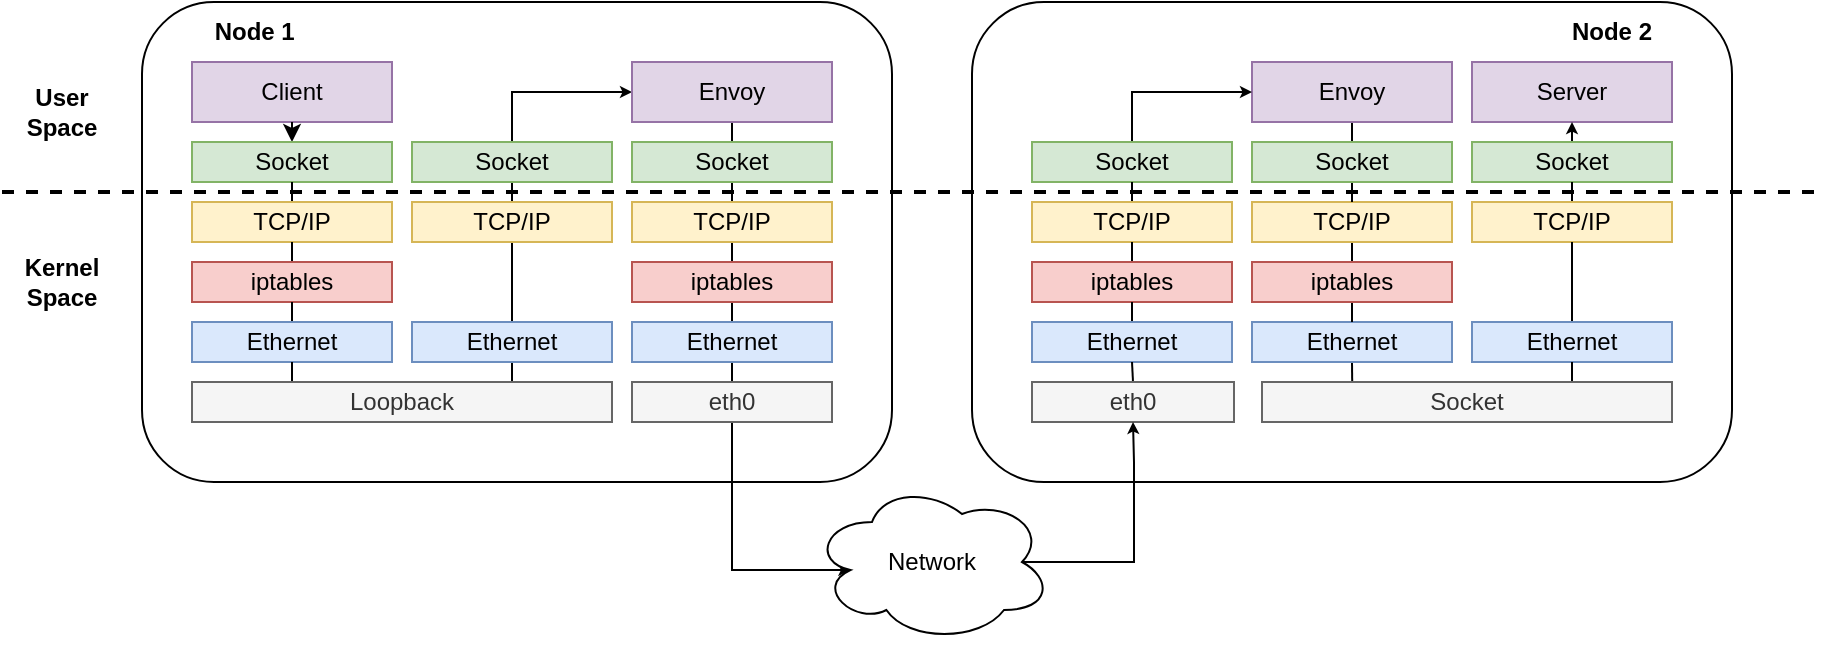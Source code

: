<mxfile version="15.4.0" type="device"><diagram id="CJXmHuRXG4CrTkOl6GiG" name="Page-1"><mxGraphModel dx="1462" dy="1023" grid="1" gridSize="14" guides="1" tooltips="1" connect="1" arrows="1" fold="1" page="1" pageScale="1" pageWidth="1400" pageHeight="850" math="0" shadow="0"><root><mxCell id="0"/><mxCell id="1" parent="0"/><mxCell id="7b0l5NwqQoX72aOx2GZJ-1" value="" style="rounded=1;whiteSpace=wrap;html=1;" vertex="1" parent="1"><mxGeometry x="182" y="196" width="375" height="240" as="geometry"/></mxCell><mxCell id="7b0l5NwqQoX72aOx2GZJ-2" value="Client" style="rounded=0;whiteSpace=wrap;html=1;fillColor=#e1d5e7;strokeColor=#9673a6;" vertex="1" parent="1"><mxGeometry x="207" y="226" width="100" height="30" as="geometry"/></mxCell><mxCell id="7b0l5NwqQoX72aOx2GZJ-46" style="edgeStyle=orthogonalEdgeStyle;rounded=0;orthogonalLoop=1;jettySize=auto;html=1;exitX=0.5;exitY=0;exitDx=0;exitDy=0;entryX=0.5;entryY=1;entryDx=0;entryDy=0;endArrow=none;endFill=0;startArrow=classic;startFill=1;endSize=3;" edge="1" parent="1" source="7b0l5NwqQoX72aOx2GZJ-3" target="7b0l5NwqQoX72aOx2GZJ-2"><mxGeometry relative="1" as="geometry"/></mxCell><mxCell id="7b0l5NwqQoX72aOx2GZJ-3" value="Socket" style="rounded=0;whiteSpace=wrap;html=1;fillColor=#d5e8d4;strokeColor=#82b366;" vertex="1" parent="1"><mxGeometry x="207" y="266" width="100" height="20" as="geometry"/></mxCell><mxCell id="7b0l5NwqQoX72aOx2GZJ-48" style="edgeStyle=orthogonalEdgeStyle;rounded=0;orthogonalLoop=1;jettySize=auto;html=1;exitX=0.5;exitY=0;exitDx=0;exitDy=0;entryX=0.5;entryY=1;entryDx=0;entryDy=0;startArrow=none;startFill=0;endArrow=none;endFill=0;" edge="1" parent="1" source="7b0l5NwqQoX72aOx2GZJ-6" target="7b0l5NwqQoX72aOx2GZJ-3"><mxGeometry relative="1" as="geometry"/></mxCell><mxCell id="7b0l5NwqQoX72aOx2GZJ-6" value="TCP/IP" style="rounded=0;whiteSpace=wrap;html=1;fillColor=#fff2cc;strokeColor=#d6b656;" vertex="1" parent="1"><mxGeometry x="207" y="296" width="100" height="20" as="geometry"/></mxCell><mxCell id="7b0l5NwqQoX72aOx2GZJ-49" style="edgeStyle=orthogonalEdgeStyle;rounded=0;orthogonalLoop=1;jettySize=auto;html=1;exitX=0.5;exitY=0;exitDx=0;exitDy=0;entryX=0.5;entryY=1;entryDx=0;entryDy=0;startArrow=none;startFill=0;endArrow=none;endFill=0;" edge="1" parent="1" source="7b0l5NwqQoX72aOx2GZJ-7" target="7b0l5NwqQoX72aOx2GZJ-6"><mxGeometry relative="1" as="geometry"/></mxCell><mxCell id="7b0l5NwqQoX72aOx2GZJ-7" value="iptables" style="rounded=0;whiteSpace=wrap;html=1;fillColor=#f8cecc;strokeColor=#b85450;" vertex="1" parent="1"><mxGeometry x="207" y="326" width="100" height="20" as="geometry"/></mxCell><mxCell id="7b0l5NwqQoX72aOx2GZJ-50" style="edgeStyle=orthogonalEdgeStyle;rounded=0;orthogonalLoop=1;jettySize=auto;html=1;exitX=0.5;exitY=0;exitDx=0;exitDy=0;entryX=0.5;entryY=1;entryDx=0;entryDy=0;startArrow=none;startFill=0;endArrow=none;endFill=0;" edge="1" parent="1" source="7b0l5NwqQoX72aOx2GZJ-8" target="7b0l5NwqQoX72aOx2GZJ-7"><mxGeometry relative="1" as="geometry"/></mxCell><mxCell id="7b0l5NwqQoX72aOx2GZJ-8" value="Ethernet" style="rounded=0;whiteSpace=wrap;html=1;fillColor=#dae8fc;strokeColor=#6c8ebf;" vertex="1" parent="1"><mxGeometry x="207" y="356" width="100" height="20" as="geometry"/></mxCell><mxCell id="7b0l5NwqQoX72aOx2GZJ-51" style="edgeStyle=orthogonalEdgeStyle;rounded=0;orthogonalLoop=1;jettySize=auto;html=1;exitX=0.25;exitY=0;exitDx=0;exitDy=0;entryX=0.5;entryY=1;entryDx=0;entryDy=0;startArrow=none;startFill=0;endArrow=none;endFill=0;" edge="1" parent="1" source="7b0l5NwqQoX72aOx2GZJ-9" target="7b0l5NwqQoX72aOx2GZJ-8"><mxGeometry relative="1" as="geometry"/></mxCell><mxCell id="7b0l5NwqQoX72aOx2GZJ-52" style="edgeStyle=orthogonalEdgeStyle;rounded=0;orthogonalLoop=1;jettySize=auto;html=1;exitX=0.75;exitY=0;exitDx=0;exitDy=0;entryX=0.5;entryY=1;entryDx=0;entryDy=0;startArrow=none;startFill=0;endArrow=none;endFill=0;" edge="1" parent="1" source="7b0l5NwqQoX72aOx2GZJ-9" target="7b0l5NwqQoX72aOx2GZJ-10"><mxGeometry relative="1" as="geometry"/></mxCell><mxCell id="7b0l5NwqQoX72aOx2GZJ-9" value="Loopback" style="rounded=0;whiteSpace=wrap;html=1;fillColor=#f5f5f5;strokeColor=#666666;fontColor=#333333;" vertex="1" parent="1"><mxGeometry x="207" y="386" width="210" height="20" as="geometry"/></mxCell><mxCell id="7b0l5NwqQoX72aOx2GZJ-53" style="edgeStyle=orthogonalEdgeStyle;rounded=0;orthogonalLoop=1;jettySize=auto;html=1;exitX=0.5;exitY=0;exitDx=0;exitDy=0;entryX=0.5;entryY=1;entryDx=0;entryDy=0;startArrow=none;startFill=0;endArrow=none;endFill=0;" edge="1" parent="1" source="7b0l5NwqQoX72aOx2GZJ-10" target="7b0l5NwqQoX72aOx2GZJ-11"><mxGeometry relative="1" as="geometry"/></mxCell><mxCell id="7b0l5NwqQoX72aOx2GZJ-10" value="Ethernet" style="rounded=0;whiteSpace=wrap;html=1;fillColor=#dae8fc;strokeColor=#6c8ebf;" vertex="1" parent="1"><mxGeometry x="317" y="356" width="100" height="20" as="geometry"/></mxCell><mxCell id="7b0l5NwqQoX72aOx2GZJ-54" style="edgeStyle=orthogonalEdgeStyle;rounded=0;orthogonalLoop=1;jettySize=auto;html=1;exitX=0.5;exitY=0;exitDx=0;exitDy=0;entryX=0.5;entryY=1;entryDx=0;entryDy=0;startArrow=none;startFill=0;endArrow=none;endFill=0;" edge="1" parent="1" source="7b0l5NwqQoX72aOx2GZJ-11" target="7b0l5NwqQoX72aOx2GZJ-12"><mxGeometry relative="1" as="geometry"/></mxCell><mxCell id="7b0l5NwqQoX72aOx2GZJ-11" value="TCP/IP" style="rounded=0;whiteSpace=wrap;html=1;fillColor=#fff2cc;strokeColor=#d6b656;" vertex="1" parent="1"><mxGeometry x="317" y="296" width="100" height="20" as="geometry"/></mxCell><mxCell id="7b0l5NwqQoX72aOx2GZJ-55" style="edgeStyle=orthogonalEdgeStyle;rounded=0;orthogonalLoop=1;jettySize=auto;html=1;exitX=0.5;exitY=0;exitDx=0;exitDy=0;entryX=0;entryY=0.5;entryDx=0;entryDy=0;startArrow=none;startFill=0;endArrow=classic;endFill=1;endSize=3;" edge="1" parent="1" source="7b0l5NwqQoX72aOx2GZJ-12" target="7b0l5NwqQoX72aOx2GZJ-14"><mxGeometry relative="1" as="geometry"/></mxCell><mxCell id="7b0l5NwqQoX72aOx2GZJ-12" value="Socket" style="rounded=0;whiteSpace=wrap;html=1;fillColor=#d5e8d4;strokeColor=#82b366;" vertex="1" parent="1"><mxGeometry x="317" y="266" width="100" height="20" as="geometry"/></mxCell><mxCell id="7b0l5NwqQoX72aOx2GZJ-56" style="edgeStyle=orthogonalEdgeStyle;rounded=0;orthogonalLoop=1;jettySize=auto;html=1;exitX=0.5;exitY=1;exitDx=0;exitDy=0;entryX=0.5;entryY=0;entryDx=0;entryDy=0;startArrow=none;startFill=0;endArrow=none;endFill=0;" edge="1" parent="1" source="7b0l5NwqQoX72aOx2GZJ-14" target="7b0l5NwqQoX72aOx2GZJ-15"><mxGeometry relative="1" as="geometry"/></mxCell><mxCell id="7b0l5NwqQoX72aOx2GZJ-14" value="Envoy" style="rounded=0;whiteSpace=wrap;html=1;fillColor=#e1d5e7;strokeColor=#9673a6;" vertex="1" parent="1"><mxGeometry x="427" y="226" width="100" height="30" as="geometry"/></mxCell><mxCell id="7b0l5NwqQoX72aOx2GZJ-57" style="edgeStyle=orthogonalEdgeStyle;rounded=0;orthogonalLoop=1;jettySize=auto;html=1;exitX=0.5;exitY=1;exitDx=0;exitDy=0;entryX=0.5;entryY=0;entryDx=0;entryDy=0;startArrow=none;startFill=0;endArrow=none;endFill=0;" edge="1" parent="1" source="7b0l5NwqQoX72aOx2GZJ-15" target="7b0l5NwqQoX72aOx2GZJ-16"><mxGeometry relative="1" as="geometry"/></mxCell><mxCell id="7b0l5NwqQoX72aOx2GZJ-15" value="Socket" style="rounded=0;whiteSpace=wrap;html=1;fillColor=#d5e8d4;strokeColor=#82b366;" vertex="1" parent="1"><mxGeometry x="427" y="266" width="100" height="20" as="geometry"/></mxCell><mxCell id="7b0l5NwqQoX72aOx2GZJ-58" style="edgeStyle=orthogonalEdgeStyle;rounded=0;orthogonalLoop=1;jettySize=auto;html=1;exitX=0.5;exitY=1;exitDx=0;exitDy=0;entryX=0.5;entryY=0;entryDx=0;entryDy=0;startArrow=none;startFill=0;endArrow=none;endFill=0;" edge="1" parent="1" source="7b0l5NwqQoX72aOx2GZJ-16" target="7b0l5NwqQoX72aOx2GZJ-17"><mxGeometry relative="1" as="geometry"/></mxCell><mxCell id="7b0l5NwqQoX72aOx2GZJ-16" value="TCP/IP" style="rounded=0;whiteSpace=wrap;html=1;fillColor=#fff2cc;strokeColor=#d6b656;" vertex="1" parent="1"><mxGeometry x="427" y="296" width="100" height="20" as="geometry"/></mxCell><mxCell id="7b0l5NwqQoX72aOx2GZJ-59" style="edgeStyle=orthogonalEdgeStyle;rounded=0;orthogonalLoop=1;jettySize=auto;html=1;exitX=0.5;exitY=1;exitDx=0;exitDy=0;entryX=0.5;entryY=0;entryDx=0;entryDy=0;startArrow=none;startFill=0;endArrow=none;endFill=0;" edge="1" parent="1" source="7b0l5NwqQoX72aOx2GZJ-17" target="7b0l5NwqQoX72aOx2GZJ-18"><mxGeometry relative="1" as="geometry"/></mxCell><mxCell id="7b0l5NwqQoX72aOx2GZJ-17" value="iptables" style="rounded=0;whiteSpace=wrap;html=1;fillColor=#f8cecc;strokeColor=#b85450;" vertex="1" parent="1"><mxGeometry x="427" y="326" width="100" height="20" as="geometry"/></mxCell><mxCell id="7b0l5NwqQoX72aOx2GZJ-60" style="edgeStyle=orthogonalEdgeStyle;rounded=0;orthogonalLoop=1;jettySize=auto;html=1;exitX=0.5;exitY=1;exitDx=0;exitDy=0;entryX=0.5;entryY=0;entryDx=0;entryDy=0;startArrow=none;startFill=0;endArrow=none;endFill=0;" edge="1" parent="1" source="7b0l5NwqQoX72aOx2GZJ-18" target="7b0l5NwqQoX72aOx2GZJ-19"><mxGeometry relative="1" as="geometry"/></mxCell><mxCell id="7b0l5NwqQoX72aOx2GZJ-18" value="Ethernet" style="rounded=0;whiteSpace=wrap;html=1;fillColor=#dae8fc;strokeColor=#6c8ebf;" vertex="1" parent="1"><mxGeometry x="427" y="356" width="100" height="20" as="geometry"/></mxCell><mxCell id="7b0l5NwqQoX72aOx2GZJ-61" style="edgeStyle=orthogonalEdgeStyle;rounded=0;orthogonalLoop=1;jettySize=auto;html=1;exitX=0.5;exitY=1;exitDx=0;exitDy=0;entryX=0.16;entryY=0.55;entryDx=0;entryDy=0;entryPerimeter=0;startArrow=none;startFill=0;endArrow=classic;endFill=1;endSize=3;" edge="1" parent="1" source="7b0l5NwqQoX72aOx2GZJ-19" target="7b0l5NwqQoX72aOx2GZJ-38"><mxGeometry relative="1" as="geometry"><Array as="points"><mxPoint x="477" y="480"/></Array></mxGeometry></mxCell><mxCell id="7b0l5NwqQoX72aOx2GZJ-19" value="eth0" style="rounded=0;whiteSpace=wrap;html=1;fillColor=#f5f5f5;strokeColor=#666666;fontColor=#333333;" vertex="1" parent="1"><mxGeometry x="427" y="386" width="100" height="20" as="geometry"/></mxCell><mxCell id="7b0l5NwqQoX72aOx2GZJ-22" value="" style="rounded=1;whiteSpace=wrap;html=1;" vertex="1" parent="1"><mxGeometry x="597" y="196" width="380" height="240" as="geometry"/></mxCell><mxCell id="7b0l5NwqQoX72aOx2GZJ-68" style="edgeStyle=orthogonalEdgeStyle;rounded=0;orthogonalLoop=1;jettySize=auto;html=1;exitX=0.5;exitY=1;exitDx=0;exitDy=0;entryX=0.5;entryY=0;entryDx=0;entryDy=0;startArrow=none;startFill=0;endArrow=none;endFill=0;" edge="1" parent="1" source="7b0l5NwqQoX72aOx2GZJ-23" target="7b0l5NwqQoX72aOx2GZJ-31"><mxGeometry relative="1" as="geometry"/></mxCell><mxCell id="7b0l5NwqQoX72aOx2GZJ-23" value="Envoy" style="rounded=0;whiteSpace=wrap;html=1;fillColor=#e1d5e7;strokeColor=#9673a6;" vertex="1" parent="1"><mxGeometry x="737" y="226" width="100" height="30" as="geometry"/></mxCell><mxCell id="7b0l5NwqQoX72aOx2GZJ-67" style="edgeStyle=orthogonalEdgeStyle;rounded=0;orthogonalLoop=1;jettySize=auto;html=1;exitX=0.5;exitY=0;exitDx=0;exitDy=0;entryX=0;entryY=0.5;entryDx=0;entryDy=0;startArrow=none;startFill=0;endArrow=classic;endFill=1;endSize=3;" edge="1" parent="1" source="7b0l5NwqQoX72aOx2GZJ-24" target="7b0l5NwqQoX72aOx2GZJ-23"><mxGeometry relative="1" as="geometry"/></mxCell><mxCell id="7b0l5NwqQoX72aOx2GZJ-24" value="Socket" style="rounded=0;whiteSpace=wrap;html=1;fillColor=#d5e8d4;strokeColor=#82b366;" vertex="1" parent="1"><mxGeometry x="627" y="266" width="100" height="20" as="geometry"/></mxCell><mxCell id="7b0l5NwqQoX72aOx2GZJ-66" style="edgeStyle=orthogonalEdgeStyle;rounded=0;orthogonalLoop=1;jettySize=auto;html=1;exitX=0.5;exitY=0;exitDx=0;exitDy=0;entryX=0.5;entryY=1;entryDx=0;entryDy=0;startArrow=none;startFill=0;endArrow=none;endFill=0;" edge="1" parent="1" source="7b0l5NwqQoX72aOx2GZJ-25" target="7b0l5NwqQoX72aOx2GZJ-24"><mxGeometry relative="1" as="geometry"/></mxCell><mxCell id="7b0l5NwqQoX72aOx2GZJ-25" value="TCP/IP" style="rounded=0;whiteSpace=wrap;html=1;fillColor=#fff2cc;strokeColor=#d6b656;" vertex="1" parent="1"><mxGeometry x="627" y="296" width="100" height="20" as="geometry"/></mxCell><mxCell id="7b0l5NwqQoX72aOx2GZJ-65" style="edgeStyle=orthogonalEdgeStyle;rounded=0;orthogonalLoop=1;jettySize=auto;html=1;exitX=0.5;exitY=0;exitDx=0;exitDy=0;entryX=0.5;entryY=1;entryDx=0;entryDy=0;startArrow=none;startFill=0;endArrow=none;endFill=0;" edge="1" parent="1" source="7b0l5NwqQoX72aOx2GZJ-26" target="7b0l5NwqQoX72aOx2GZJ-25"><mxGeometry relative="1" as="geometry"/></mxCell><mxCell id="7b0l5NwqQoX72aOx2GZJ-26" value="iptables" style="rounded=0;whiteSpace=wrap;html=1;fillColor=#f8cecc;strokeColor=#b85450;" vertex="1" parent="1"><mxGeometry x="627" y="326" width="100" height="20" as="geometry"/></mxCell><mxCell id="7b0l5NwqQoX72aOx2GZJ-64" style="edgeStyle=orthogonalEdgeStyle;rounded=0;orthogonalLoop=1;jettySize=auto;html=1;exitX=0.5;exitY=0;exitDx=0;exitDy=0;entryX=0.5;entryY=1;entryDx=0;entryDy=0;startArrow=none;startFill=0;endArrow=none;endFill=0;" edge="1" parent="1" source="7b0l5NwqQoX72aOx2GZJ-27" target="7b0l5NwqQoX72aOx2GZJ-26"><mxGeometry relative="1" as="geometry"/></mxCell><mxCell id="7b0l5NwqQoX72aOx2GZJ-27" value="Ethernet" style="rounded=0;whiteSpace=wrap;html=1;fillColor=#dae8fc;strokeColor=#6c8ebf;" vertex="1" parent="1"><mxGeometry x="627" y="356" width="100" height="20" as="geometry"/></mxCell><mxCell id="7b0l5NwqQoX72aOx2GZJ-63" style="edgeStyle=orthogonalEdgeStyle;rounded=0;orthogonalLoop=1;jettySize=auto;html=1;exitX=0.5;exitY=0;exitDx=0;exitDy=0;entryX=0.5;entryY=1;entryDx=0;entryDy=0;startArrow=none;startFill=0;endArrow=none;endFill=0;" edge="1" parent="1" source="7b0l5NwqQoX72aOx2GZJ-28" target="7b0l5NwqQoX72aOx2GZJ-27"><mxGeometry relative="1" as="geometry"/></mxCell><mxCell id="7b0l5NwqQoX72aOx2GZJ-28" value="eth0" style="rounded=0;whiteSpace=wrap;html=1;fillColor=#f5f5f5;strokeColor=#666666;fontColor=#333333;" vertex="1" parent="1"><mxGeometry x="627" y="386" width="101" height="20" as="geometry"/></mxCell><mxCell id="7b0l5NwqQoX72aOx2GZJ-73" style="edgeStyle=orthogonalEdgeStyle;rounded=0;orthogonalLoop=1;jettySize=auto;html=1;exitX=0.5;exitY=1;exitDx=0;exitDy=0;entryX=0.22;entryY=0;entryDx=0;entryDy=0;entryPerimeter=0;startArrow=none;startFill=0;endArrow=none;endFill=0;" edge="1" parent="1" source="7b0l5NwqQoX72aOx2GZJ-29" target="7b0l5NwqQoX72aOx2GZJ-37"><mxGeometry relative="1" as="geometry"/></mxCell><mxCell id="7b0l5NwqQoX72aOx2GZJ-29" value="Ethernet" style="rounded=0;whiteSpace=wrap;html=1;fillColor=#dae8fc;strokeColor=#6c8ebf;" vertex="1" parent="1"><mxGeometry x="737" y="356" width="100" height="20" as="geometry"/></mxCell><mxCell id="7b0l5NwqQoX72aOx2GZJ-70" style="edgeStyle=orthogonalEdgeStyle;rounded=0;orthogonalLoop=1;jettySize=auto;html=1;exitX=0.5;exitY=1;exitDx=0;exitDy=0;startArrow=none;startFill=0;endArrow=none;endFill=0;" edge="1" parent="1" source="7b0l5NwqQoX72aOx2GZJ-30" target="7b0l5NwqQoX72aOx2GZJ-35"><mxGeometry relative="1" as="geometry"/></mxCell><mxCell id="7b0l5NwqQoX72aOx2GZJ-30" value="TCP/IP" style="rounded=0;whiteSpace=wrap;html=1;fillColor=#fff2cc;strokeColor=#d6b656;" vertex="1" parent="1"><mxGeometry x="737" y="296" width="100" height="20" as="geometry"/></mxCell><mxCell id="7b0l5NwqQoX72aOx2GZJ-69" style="edgeStyle=orthogonalEdgeStyle;rounded=0;orthogonalLoop=1;jettySize=auto;html=1;exitX=0.5;exitY=1;exitDx=0;exitDy=0;entryX=0.5;entryY=0;entryDx=0;entryDy=0;startArrow=none;startFill=0;endArrow=none;endFill=0;" edge="1" parent="1" source="7b0l5NwqQoX72aOx2GZJ-31" target="7b0l5NwqQoX72aOx2GZJ-30"><mxGeometry relative="1" as="geometry"/></mxCell><mxCell id="7b0l5NwqQoX72aOx2GZJ-31" value="Socket" style="rounded=0;whiteSpace=wrap;html=1;fillColor=#d5e8d4;strokeColor=#82b366;" vertex="1" parent="1"><mxGeometry x="737" y="266" width="100" height="20" as="geometry"/></mxCell><mxCell id="7b0l5NwqQoX72aOx2GZJ-32" value="Server" style="rounded=0;whiteSpace=wrap;html=1;fillColor=#e1d5e7;strokeColor=#9673a6;" vertex="1" parent="1"><mxGeometry x="847" y="226" width="100" height="30" as="geometry"/></mxCell><mxCell id="7b0l5NwqQoX72aOx2GZJ-77" style="edgeStyle=orthogonalEdgeStyle;rounded=0;orthogonalLoop=1;jettySize=auto;html=1;exitX=0.5;exitY=0;exitDx=0;exitDy=0;entryX=0.5;entryY=1;entryDx=0;entryDy=0;startArrow=none;startFill=0;endArrow=classic;endFill=1;endSize=3;" edge="1" parent="1" source="7b0l5NwqQoX72aOx2GZJ-33" target="7b0l5NwqQoX72aOx2GZJ-32"><mxGeometry relative="1" as="geometry"/></mxCell><mxCell id="7b0l5NwqQoX72aOx2GZJ-33" value="Socket" style="rounded=0;whiteSpace=wrap;html=1;fillColor=#d5e8d4;strokeColor=#82b366;" vertex="1" parent="1"><mxGeometry x="847" y="266" width="100" height="20" as="geometry"/></mxCell><mxCell id="7b0l5NwqQoX72aOx2GZJ-76" style="edgeStyle=orthogonalEdgeStyle;rounded=0;orthogonalLoop=1;jettySize=auto;html=1;exitX=0.5;exitY=0;exitDx=0;exitDy=0;entryX=0.5;entryY=1;entryDx=0;entryDy=0;startArrow=none;startFill=0;endArrow=none;endFill=0;" edge="1" parent="1" source="7b0l5NwqQoX72aOx2GZJ-34" target="7b0l5NwqQoX72aOx2GZJ-33"><mxGeometry relative="1" as="geometry"/></mxCell><mxCell id="7b0l5NwqQoX72aOx2GZJ-34" value="TCP/IP" style="rounded=0;whiteSpace=wrap;html=1;fillColor=#fff2cc;strokeColor=#d6b656;" vertex="1" parent="1"><mxGeometry x="847" y="296" width="100" height="20" as="geometry"/></mxCell><mxCell id="7b0l5NwqQoX72aOx2GZJ-72" style="edgeStyle=orthogonalEdgeStyle;rounded=0;orthogonalLoop=1;jettySize=auto;html=1;exitX=0.5;exitY=1;exitDx=0;exitDy=0;entryX=0.5;entryY=0;entryDx=0;entryDy=0;startArrow=none;startFill=0;endArrow=none;endFill=0;" edge="1" parent="1" source="7b0l5NwqQoX72aOx2GZJ-35" target="7b0l5NwqQoX72aOx2GZJ-29"><mxGeometry relative="1" as="geometry"/></mxCell><mxCell id="7b0l5NwqQoX72aOx2GZJ-35" value="iptables" style="rounded=0;whiteSpace=wrap;html=1;fillColor=#f8cecc;strokeColor=#b85450;" vertex="1" parent="1"><mxGeometry x="737" y="326" width="100" height="20" as="geometry"/></mxCell><mxCell id="7b0l5NwqQoX72aOx2GZJ-75" style="edgeStyle=orthogonalEdgeStyle;rounded=0;orthogonalLoop=1;jettySize=auto;html=1;exitX=0.5;exitY=0;exitDx=0;exitDy=0;entryX=0.5;entryY=1;entryDx=0;entryDy=0;startArrow=none;startFill=0;endArrow=none;endFill=0;" edge="1" parent="1" source="7b0l5NwqQoX72aOx2GZJ-36" target="7b0l5NwqQoX72aOx2GZJ-34"><mxGeometry relative="1" as="geometry"/></mxCell><mxCell id="7b0l5NwqQoX72aOx2GZJ-36" value="Ethernet" style="rounded=0;whiteSpace=wrap;html=1;fillColor=#dae8fc;strokeColor=#6c8ebf;" vertex="1" parent="1"><mxGeometry x="847" y="356" width="100" height="20" as="geometry"/></mxCell><mxCell id="7b0l5NwqQoX72aOx2GZJ-74" style="edgeStyle=orthogonalEdgeStyle;rounded=0;orthogonalLoop=1;jettySize=auto;html=1;exitX=0.75;exitY=0;exitDx=0;exitDy=0;entryX=0.5;entryY=1;entryDx=0;entryDy=0;startArrow=none;startFill=0;endArrow=none;endFill=0;" edge="1" parent="1" source="7b0l5NwqQoX72aOx2GZJ-37" target="7b0l5NwqQoX72aOx2GZJ-36"><mxGeometry relative="1" as="geometry"/></mxCell><mxCell id="7b0l5NwqQoX72aOx2GZJ-37" value="Socket" style="rounded=0;whiteSpace=wrap;html=1;fillColor=#f5f5f5;strokeColor=#666666;fontColor=#333333;" vertex="1" parent="1"><mxGeometry x="742" y="386" width="205" height="20" as="geometry"/></mxCell><mxCell id="7b0l5NwqQoX72aOx2GZJ-62" style="edgeStyle=orthogonalEdgeStyle;rounded=0;orthogonalLoop=1;jettySize=auto;html=1;exitX=0.875;exitY=0.5;exitDx=0;exitDy=0;exitPerimeter=0;entryX=0.5;entryY=1;entryDx=0;entryDy=0;startArrow=none;startFill=0;endArrow=classic;endFill=1;endSize=3;" edge="1" parent="1" source="7b0l5NwqQoX72aOx2GZJ-38" target="7b0l5NwqQoX72aOx2GZJ-28"><mxGeometry relative="1" as="geometry"><Array as="points"><mxPoint x="678" y="476"/><mxPoint x="678" y="426"/><mxPoint x="678" y="426"/></Array></mxGeometry></mxCell><mxCell id="7b0l5NwqQoX72aOx2GZJ-38" value="Network" style="ellipse;shape=cloud;whiteSpace=wrap;html=1;" vertex="1" parent="1"><mxGeometry x="517" y="436" width="120" height="80" as="geometry"/></mxCell><mxCell id="7b0l5NwqQoX72aOx2GZJ-41" value="&lt;b&gt;Node 1&amp;nbsp;&lt;/b&gt;" style="text;html=1;strokeColor=none;fillColor=none;align=center;verticalAlign=middle;whiteSpace=wrap;rounded=0;" vertex="1" parent="1"><mxGeometry x="210" y="196" width="60" height="30" as="geometry"/></mxCell><mxCell id="7b0l5NwqQoX72aOx2GZJ-42" value="&lt;b&gt;Node 2&lt;/b&gt;" style="text;html=1;strokeColor=none;fillColor=none;align=center;verticalAlign=middle;whiteSpace=wrap;rounded=0;" vertex="1" parent="1"><mxGeometry x="887" y="196" width="60" height="30" as="geometry"/></mxCell><mxCell id="7b0l5NwqQoX72aOx2GZJ-79" value="" style="line;strokeWidth=2;html=1;dashed=1;" vertex="1" parent="1"><mxGeometry x="112" y="286" width="910" height="10" as="geometry"/></mxCell><mxCell id="7b0l5NwqQoX72aOx2GZJ-80" value="&lt;b&gt;User Space&lt;/b&gt;" style="text;html=1;strokeColor=none;fillColor=none;align=center;verticalAlign=middle;whiteSpace=wrap;rounded=0;dashed=1;" vertex="1" parent="1"><mxGeometry x="112" y="236" width="60" height="30" as="geometry"/></mxCell><mxCell id="7b0l5NwqQoX72aOx2GZJ-81" value="&lt;b&gt;Kernel Space&lt;/b&gt;" style="text;html=1;strokeColor=none;fillColor=none;align=center;verticalAlign=middle;whiteSpace=wrap;rounded=0;dashed=1;" vertex="1" parent="1"><mxGeometry x="112" y="321" width="60" height="30" as="geometry"/></mxCell></root></mxGraphModel></diagram></mxfile>